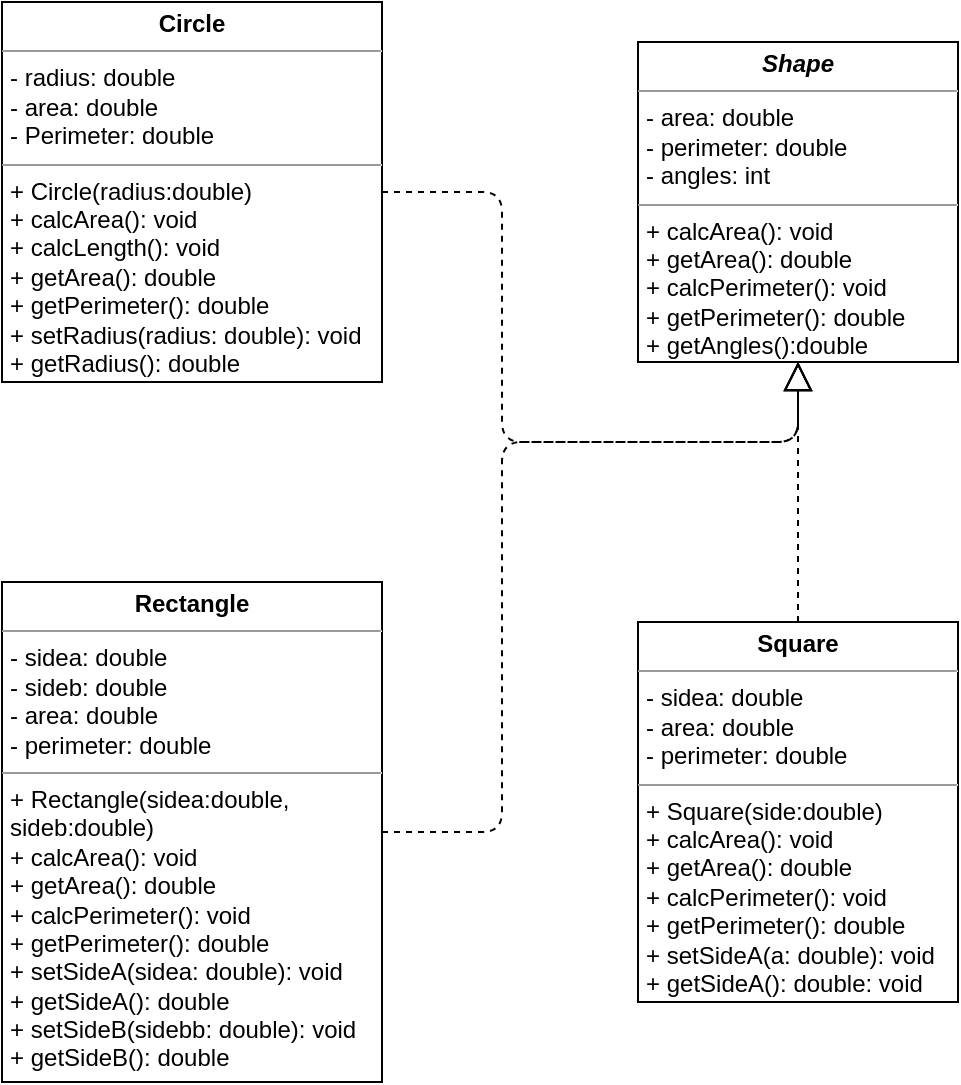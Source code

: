 <mxfile version="13.7.3" type="github"><diagram id="C5RBs43oDa-KdzZeNtuy" name="Page-1"><mxGraphModel dx="1422" dy="745" grid="1" gridSize="10" guides="1" tooltips="1" connect="1" arrows="1" fold="1" page="1" pageScale="1" pageWidth="827" pageHeight="1169" math="0" shadow="0"><root><mxCell id="WIyWlLk6GJQsqaUBKTNV-0"/><mxCell id="WIyWlLk6GJQsqaUBKTNV-1" parent="WIyWlLk6GJQsqaUBKTNV-0"/><mxCell id="X-1HYHtyJeGRYFaGDnjr-1" value="&lt;p style=&quot;margin: 0px ; margin-top: 4px ; text-align: center&quot;&gt;&lt;b&gt;Rectangle&lt;/b&gt;&lt;/p&gt;&lt;hr size=&quot;1&quot;&gt;&lt;p style=&quot;margin: 0px ; margin-left: 4px&quot;&gt;- sidea: double&lt;/p&gt;&lt;p style=&quot;margin: 0px ; margin-left: 4px&quot;&gt;- sideb: double&lt;/p&gt;&lt;p style=&quot;margin: 0px ; margin-left: 4px&quot;&gt;- area: double&lt;/p&gt;&lt;p style=&quot;margin: 0px ; margin-left: 4px&quot;&gt;- perimeter: double&lt;/p&gt;&lt;hr size=&quot;1&quot;&gt;&lt;p style=&quot;margin: 0px ; margin-left: 4px&quot;&gt;+ Rectangle(sidea:double,&amp;nbsp;&lt;/p&gt;&lt;p style=&quot;margin: 0px ; margin-left: 4px&quot;&gt;sideb:double)&lt;/p&gt;&lt;p style=&quot;margin: 0px ; margin-left: 4px&quot;&gt;+ calcArea(): void&lt;/p&gt;&lt;p style=&quot;margin: 0px ; margin-left: 4px&quot;&gt;+ getArea(): double&lt;/p&gt;&lt;p style=&quot;margin: 0px ; margin-left: 4px&quot;&gt;+ calcPerimeter(): void&lt;/p&gt;&lt;p style=&quot;margin: 0px ; margin-left: 4px&quot;&gt;+ getPerimeter(): double&lt;/p&gt;&lt;p style=&quot;margin: 0px ; margin-left: 4px&quot;&gt;+ setSideA(sidea: double): void&lt;/p&gt;&lt;p style=&quot;margin: 0px ; margin-left: 4px&quot;&gt;+ getSideA(): double&lt;/p&gt;&lt;p style=&quot;margin: 0px ; margin-left: 4px&quot;&gt;+ setSideB(sidebb: double): void&lt;/p&gt;&lt;p style=&quot;margin: 0px ; margin-left: 4px&quot;&gt;+ getSideB(): double&lt;/p&gt;&lt;p style=&quot;margin: 0px ; margin-left: 4px&quot;&gt;&lt;br&gt;&lt;/p&gt;" style="verticalAlign=top;align=left;overflow=fill;fontSize=12;fontFamily=Helvetica;html=1;" parent="WIyWlLk6GJQsqaUBKTNV-1" vertex="1"><mxGeometry x="190" y="370" width="190" height="250" as="geometry"/></mxCell><mxCell id="X-1HYHtyJeGRYFaGDnjr-2" value="&lt;p style=&quot;margin: 0px ; margin-top: 4px ; text-align: center&quot;&gt;&lt;b&gt;Circle&lt;/b&gt;&lt;/p&gt;&lt;hr size=&quot;1&quot;&gt;&lt;p style=&quot;margin: 0px ; margin-left: 4px&quot;&gt;- radius: double&lt;/p&gt;&lt;p style=&quot;margin: 0px ; margin-left: 4px&quot;&gt;- area: double&lt;/p&gt;&lt;p style=&quot;margin: 0px ; margin-left: 4px&quot;&gt;- Perimeter: double&lt;/p&gt;&lt;hr size=&quot;1&quot;&gt;&lt;p style=&quot;margin: 0px ; margin-left: 4px&quot;&gt;+ Circle(radius:double)&lt;/p&gt;&lt;p style=&quot;margin: 0px ; margin-left: 4px&quot;&gt;+ calcArea(): void&lt;/p&gt;&lt;p style=&quot;margin: 0px ; margin-left: 4px&quot;&gt;+ calcLength(): void&lt;/p&gt;&lt;p style=&quot;margin: 0px ; margin-left: 4px&quot;&gt;+ getArea(): double&lt;/p&gt;&lt;p style=&quot;margin: 0px ; margin-left: 4px&quot;&gt;+ getPerimeter(): double&lt;/p&gt;&lt;p style=&quot;margin: 0px ; margin-left: 4px&quot;&gt;+ setRadius(radius: double): void&lt;/p&gt;&lt;p style=&quot;margin: 0px ; margin-left: 4px&quot;&gt;+ getRadius(): double&lt;/p&gt;" style="verticalAlign=top;align=left;overflow=fill;fontSize=12;fontFamily=Helvetica;html=1;" parent="WIyWlLk6GJQsqaUBKTNV-1" vertex="1"><mxGeometry x="190" y="80" width="190" height="190" as="geometry"/></mxCell><mxCell id="X-1HYHtyJeGRYFaGDnjr-3" value="&lt;p style=&quot;margin: 0px ; margin-top: 4px ; text-align: center&quot;&gt;&lt;b&gt;Square&lt;/b&gt;&lt;/p&gt;&lt;hr size=&quot;1&quot;&gt;&lt;p style=&quot;margin: 0px ; margin-left: 4px&quot;&gt;- sidea: double&lt;/p&gt;&lt;p style=&quot;margin: 0px ; margin-left: 4px&quot;&gt;- area: double&lt;/p&gt;&lt;p style=&quot;margin: 0px ; margin-left: 4px&quot;&gt;- perimeter: double&lt;/p&gt;&lt;hr size=&quot;1&quot;&gt;&lt;p style=&quot;margin: 0px ; margin-left: 4px&quot;&gt;+ Square(side:double)&lt;/p&gt;&lt;p style=&quot;margin: 0px ; margin-left: 4px&quot;&gt;+ calcArea(): void&lt;/p&gt;&lt;p style=&quot;margin: 0px ; margin-left: 4px&quot;&gt;+ getArea(): double&lt;/p&gt;&lt;p style=&quot;margin: 0px ; margin-left: 4px&quot;&gt;+ calcPerimeter(): void&lt;/p&gt;&lt;p style=&quot;margin: 0px ; margin-left: 4px&quot;&gt;+ getPerimeter(): double&lt;/p&gt;&lt;p style=&quot;margin: 0px ; margin-left: 4px&quot;&gt;+ setSideA(a: double): void&lt;/p&gt;&lt;p style=&quot;margin: 0px ; margin-left: 4px&quot;&gt;+ getSideA(): double: void&lt;/p&gt;" style="verticalAlign=top;align=left;overflow=fill;fontSize=12;fontFamily=Helvetica;html=1;" parent="WIyWlLk6GJQsqaUBKTNV-1" vertex="1"><mxGeometry x="508" y="390" width="160" height="190" as="geometry"/></mxCell><mxCell id="LD_kkamNGOylpMm37Zuw-13" value="&lt;p style=&quot;margin: 0px ; margin-top: 4px ; text-align: center&quot;&gt;&lt;b&gt;&lt;i&gt;Shape&lt;/i&gt;&lt;/b&gt;&lt;/p&gt;&lt;hr size=&quot;1&quot;&gt;&lt;p style=&quot;margin: 0px ; margin-left: 4px&quot;&gt;- area: double&lt;/p&gt;&lt;p style=&quot;margin: 0px ; margin-left: 4px&quot;&gt;- perimeter: double&lt;/p&gt;&lt;p style=&quot;margin: 0px ; margin-left: 4px&quot;&gt;- angles: int&lt;/p&gt;&lt;hr size=&quot;1&quot;&gt;&lt;p style=&quot;margin: 0px 0px 0px 4px&quot;&gt;+ calcArea(): void&lt;/p&gt;&lt;p style=&quot;margin: 0px 0px 0px 4px&quot;&gt;+ getArea(): double&lt;/p&gt;&lt;p style=&quot;margin: 0px 0px 0px 4px&quot;&gt;+ calcPerimeter(): void&lt;/p&gt;&lt;p style=&quot;margin: 0px 0px 0px 4px&quot;&gt;+ getPerimeter(): double&lt;/p&gt;&lt;p style=&quot;margin: 0px 0px 0px 4px&quot;&gt;+ getAngles():double&lt;/p&gt;" style="verticalAlign=top;align=left;overflow=fill;fontSize=12;fontFamily=Helvetica;html=1;" vertex="1" parent="WIyWlLk6GJQsqaUBKTNV-1"><mxGeometry x="508" y="100" width="160" height="160" as="geometry"/></mxCell><mxCell id="LD_kkamNGOylpMm37Zuw-14" value="" style="endArrow=block;dashed=1;endFill=0;endSize=12;html=1;exitX=0.5;exitY=0;exitDx=0;exitDy=0;entryX=0.5;entryY=1;entryDx=0;entryDy=0;" edge="1" parent="WIyWlLk6GJQsqaUBKTNV-1" source="X-1HYHtyJeGRYFaGDnjr-3" target="LD_kkamNGOylpMm37Zuw-13"><mxGeometry width="160" relative="1" as="geometry"><mxPoint x="590" y="360" as="sourcePoint"/><mxPoint x="750" y="360" as="targetPoint"/></mxGeometry></mxCell><mxCell id="LD_kkamNGOylpMm37Zuw-15" value="" style="endArrow=block;dashed=1;endFill=0;endSize=12;html=1;exitX=1;exitY=0.5;exitDx=0;exitDy=0;entryX=0.5;entryY=1;entryDx=0;entryDy=0;" edge="1" parent="WIyWlLk6GJQsqaUBKTNV-1" source="X-1HYHtyJeGRYFaGDnjr-1" target="LD_kkamNGOylpMm37Zuw-13"><mxGeometry width="160" relative="1" as="geometry"><mxPoint x="440" y="475" as="sourcePoint"/><mxPoint x="440" y="330" as="targetPoint"/><Array as="points"><mxPoint x="440" y="495"/><mxPoint x="440" y="300"/><mxPoint x="588" y="300"/></Array></mxGeometry></mxCell><mxCell id="LD_kkamNGOylpMm37Zuw-16" value="" style="endArrow=block;dashed=1;endFill=0;endSize=12;html=1;exitX=1;exitY=0.5;exitDx=0;exitDy=0;entryX=0.5;entryY=1;entryDx=0;entryDy=0;" edge="1" parent="WIyWlLk6GJQsqaUBKTNV-1" source="X-1HYHtyJeGRYFaGDnjr-2" target="LD_kkamNGOylpMm37Zuw-13"><mxGeometry width="160" relative="1" as="geometry"><mxPoint x="430" y="235" as="sourcePoint"/><mxPoint x="430" y="90" as="targetPoint"/><Array as="points"><mxPoint x="440" y="175"/><mxPoint x="440" y="300"/><mxPoint x="588" y="300"/></Array></mxGeometry></mxCell></root></mxGraphModel></diagram></mxfile>